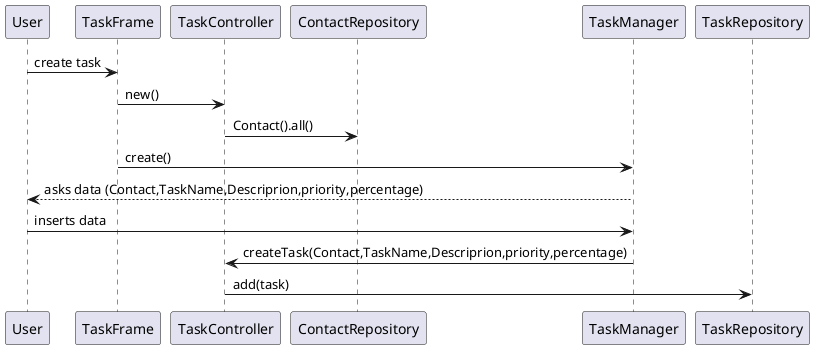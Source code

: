 @startuml doc-files/crm06_02_design_create_task.png

User -> TaskFrame : create task
TaskFrame -> TaskController: new()
TaskController -> ContactRepository: Contact().all()
TaskFrame -> TaskManager : create()
TaskManager --> User : asks data (Contact,TaskName,Descriprion,priority,percentage)
User -> TaskManager : inserts data
TaskManager -> TaskController : createTask(Contact,TaskName,Descriprion,priority,percentage)
TaskController -> TaskRepository : add(task)
@enduml
